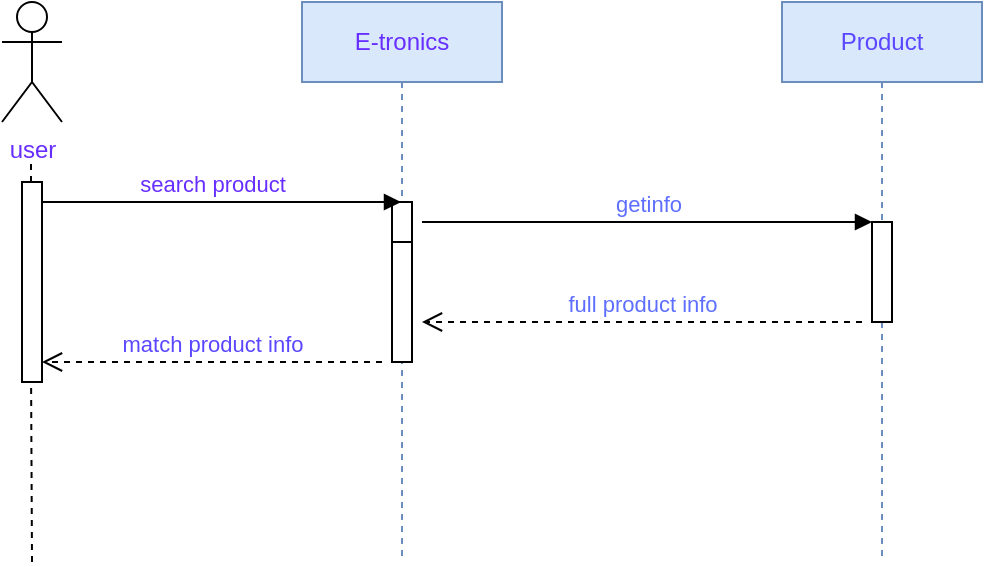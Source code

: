 <mxfile version="21.3.4" type="github">
  <diagram name="Page-1" id="2YBvvXClWsGukQMizWep">
    <mxGraphModel dx="880" dy="452" grid="1" gridSize="10" guides="1" tooltips="1" connect="1" arrows="1" fold="1" page="1" pageScale="1" pageWidth="850" pageHeight="1100" math="0" shadow="0">
      <root>
        <mxCell id="0" />
        <mxCell id="1" parent="0" />
        <mxCell id="aM9ryv3xv72pqoxQDRHE-1" value="&lt;font color=&quot;#662eff&quot;&gt;E-tronics&lt;/font&gt;" style="shape=umlLifeline;perimeter=lifelinePerimeter;whiteSpace=wrap;html=1;container=0;dropTarget=0;collapsible=0;recursiveResize=0;outlineConnect=0;portConstraint=eastwest;newEdgeStyle={&quot;edgeStyle&quot;:&quot;elbowEdgeStyle&quot;,&quot;elbow&quot;:&quot;vertical&quot;,&quot;curved&quot;:0,&quot;rounded&quot;:0};fillColor=#dae8fc;strokeColor=#6c8ebf;" parent="1" vertex="1">
          <mxGeometry x="230" y="40" width="100" height="280" as="geometry" />
        </mxCell>
        <mxCell id="aM9ryv3xv72pqoxQDRHE-2" value="" style="html=1;points=[];perimeter=orthogonalPerimeter;outlineConnect=0;targetShapes=umlLifeline;portConstraint=eastwest;newEdgeStyle={&quot;edgeStyle&quot;:&quot;elbowEdgeStyle&quot;,&quot;elbow&quot;:&quot;vertical&quot;,&quot;curved&quot;:0,&quot;rounded&quot;:0};" parent="aM9ryv3xv72pqoxQDRHE-1" vertex="1">
          <mxGeometry x="45" y="100" width="10" height="80" as="geometry" />
        </mxCell>
        <mxCell id="o61Mqe_i4SU_7hIF3X1M-6" value="" style="html=1;points=[];perimeter=orthogonalPerimeter;outlineConnect=0;targetShapes=umlLifeline;portConstraint=eastwest;newEdgeStyle={&quot;edgeStyle&quot;:&quot;elbowEdgeStyle&quot;,&quot;elbow&quot;:&quot;vertical&quot;,&quot;curved&quot;:0,&quot;rounded&quot;:0};" vertex="1" parent="aM9ryv3xv72pqoxQDRHE-1">
          <mxGeometry x="45" y="120" width="10" height="60" as="geometry" />
        </mxCell>
        <mxCell id="aM9ryv3xv72pqoxQDRHE-5" value="&lt;font color=&quot;#5a47ff&quot;&gt;Product&lt;/font&gt;" style="shape=umlLifeline;perimeter=lifelinePerimeter;whiteSpace=wrap;html=1;container=0;dropTarget=0;collapsible=0;recursiveResize=0;outlineConnect=0;portConstraint=eastwest;newEdgeStyle={&quot;edgeStyle&quot;:&quot;elbowEdgeStyle&quot;,&quot;elbow&quot;:&quot;vertical&quot;,&quot;curved&quot;:0,&quot;rounded&quot;:0};fillColor=#dae8fc;strokeColor=#6c8ebf;" parent="1" vertex="1">
          <mxGeometry x="470" y="40" width="100" height="280" as="geometry" />
        </mxCell>
        <mxCell id="aM9ryv3xv72pqoxQDRHE-6" value="" style="html=1;points=[];perimeter=orthogonalPerimeter;outlineConnect=0;targetShapes=umlLifeline;portConstraint=eastwest;newEdgeStyle={&quot;edgeStyle&quot;:&quot;elbowEdgeStyle&quot;,&quot;elbow&quot;:&quot;vertical&quot;,&quot;curved&quot;:0,&quot;rounded&quot;:0};" parent="aM9ryv3xv72pqoxQDRHE-5" vertex="1">
          <mxGeometry x="45" y="110" width="10" height="50" as="geometry" />
        </mxCell>
        <mxCell id="aM9ryv3xv72pqoxQDRHE-7" value="&lt;font color=&quot;#5e6eff&quot;&gt;getinfo&lt;/font&gt;" style="html=1;verticalAlign=bottom;endArrow=block;edgeStyle=elbowEdgeStyle;elbow=vertical;curved=0;rounded=0;" parent="1" target="aM9ryv3xv72pqoxQDRHE-6" edge="1">
          <mxGeometry relative="1" as="geometry">
            <mxPoint x="290" y="150" as="sourcePoint" />
            <Array as="points">
              <mxPoint x="380" y="150" />
              <mxPoint x="430" y="160" />
              <mxPoint x="310" y="120" />
            </Array>
          </mxGeometry>
        </mxCell>
        <mxCell id="o61Mqe_i4SU_7hIF3X1M-2" value="&lt;font color=&quot;#662eff&quot;&gt;user&lt;/font&gt;" style="shape=umlActor;verticalLabelPosition=bottom;verticalAlign=top;html=1;outlineConnect=0;" vertex="1" parent="1">
          <mxGeometry x="80" y="40" width="30" height="60" as="geometry" />
        </mxCell>
        <mxCell id="o61Mqe_i4SU_7hIF3X1M-5" value="" style="endArrow=none;dashed=1;html=1;rounded=0;" edge="1" parent="1" source="o61Mqe_i4SU_7hIF3X1M-7">
          <mxGeometry width="50" height="50" relative="1" as="geometry">
            <mxPoint x="94.5" y="180" as="sourcePoint" />
            <mxPoint x="94.5" y="120" as="targetPoint" />
          </mxGeometry>
        </mxCell>
        <mxCell id="o61Mqe_i4SU_7hIF3X1M-8" value="" style="endArrow=none;dashed=1;html=1;rounded=0;" edge="1" parent="1">
          <mxGeometry width="50" height="50" relative="1" as="geometry">
            <mxPoint x="95" y="320" as="sourcePoint" />
            <mxPoint x="94.5" y="220" as="targetPoint" />
          </mxGeometry>
        </mxCell>
        <mxCell id="o61Mqe_i4SU_7hIF3X1M-10" value="" style="endArrow=none;dashed=1;html=1;rounded=0;" edge="1" parent="1" target="o61Mqe_i4SU_7hIF3X1M-7">
          <mxGeometry width="50" height="50" relative="1" as="geometry">
            <mxPoint x="94.5" y="180" as="sourcePoint" />
            <mxPoint x="94.5" y="120" as="targetPoint" />
          </mxGeometry>
        </mxCell>
        <mxCell id="o61Mqe_i4SU_7hIF3X1M-7" value="" style="html=1;points=[];perimeter=orthogonalPerimeter;outlineConnect=0;targetShapes=umlLifeline;portConstraint=eastwest;newEdgeStyle={&quot;edgeStyle&quot;:&quot;elbowEdgeStyle&quot;,&quot;elbow&quot;:&quot;vertical&quot;,&quot;curved&quot;:0,&quot;rounded&quot;:0};" vertex="1" parent="1">
          <mxGeometry x="90" y="130" width="10" height="100" as="geometry" />
        </mxCell>
        <mxCell id="o61Mqe_i4SU_7hIF3X1M-23" value="&lt;font color=&quot;#5a47ff&quot;&gt;match product info&lt;/font&gt;" style="html=1;verticalAlign=bottom;endArrow=open;dashed=1;endSize=8;edgeStyle=elbowEdgeStyle;elbow=vertical;curved=0;rounded=0;" edge="1" parent="1" target="o61Mqe_i4SU_7hIF3X1M-7">
          <mxGeometry relative="1" as="geometry">
            <mxPoint x="270" y="220" as="sourcePoint" />
            <mxPoint x="170" y="220" as="targetPoint" />
            <Array as="points">
              <mxPoint x="165" y="220" />
            </Array>
            <mxPoint as="offset" />
          </mxGeometry>
        </mxCell>
        <mxCell id="o61Mqe_i4SU_7hIF3X1M-26" value="&lt;font color=&quot;#662eff&quot;&gt;search product&lt;/font&gt;" style="html=1;verticalAlign=bottom;endArrow=block;edgeStyle=elbowEdgeStyle;elbow=vertical;curved=0;rounded=0;exitX=1;exitY=0.2;exitDx=0;exitDy=0;exitPerimeter=0;" edge="1" parent="1" source="o61Mqe_i4SU_7hIF3X1M-7" target="aM9ryv3xv72pqoxQDRHE-1">
          <mxGeometry width="80" relative="1" as="geometry">
            <mxPoint x="110" y="150" as="sourcePoint" />
            <mxPoint x="270" y="150" as="targetPoint" />
            <Array as="points">
              <mxPoint x="140" y="140" />
              <mxPoint x="110" y="150" />
              <mxPoint x="130" y="140" />
            </Array>
          </mxGeometry>
        </mxCell>
        <mxCell id="o61Mqe_i4SU_7hIF3X1M-28" value="&lt;font color=&quot;#5e6eff&quot;&gt;full product info&lt;/font&gt;" style="html=1;verticalAlign=bottom;endArrow=open;dashed=1;endSize=8;edgeStyle=elbowEdgeStyle;elbow=vertical;curved=0;rounded=0;" edge="1" parent="1">
          <mxGeometry relative="1" as="geometry">
            <mxPoint x="510" y="200" as="sourcePoint" />
            <mxPoint x="290" y="200" as="targetPoint" />
          </mxGeometry>
        </mxCell>
      </root>
    </mxGraphModel>
  </diagram>
</mxfile>
